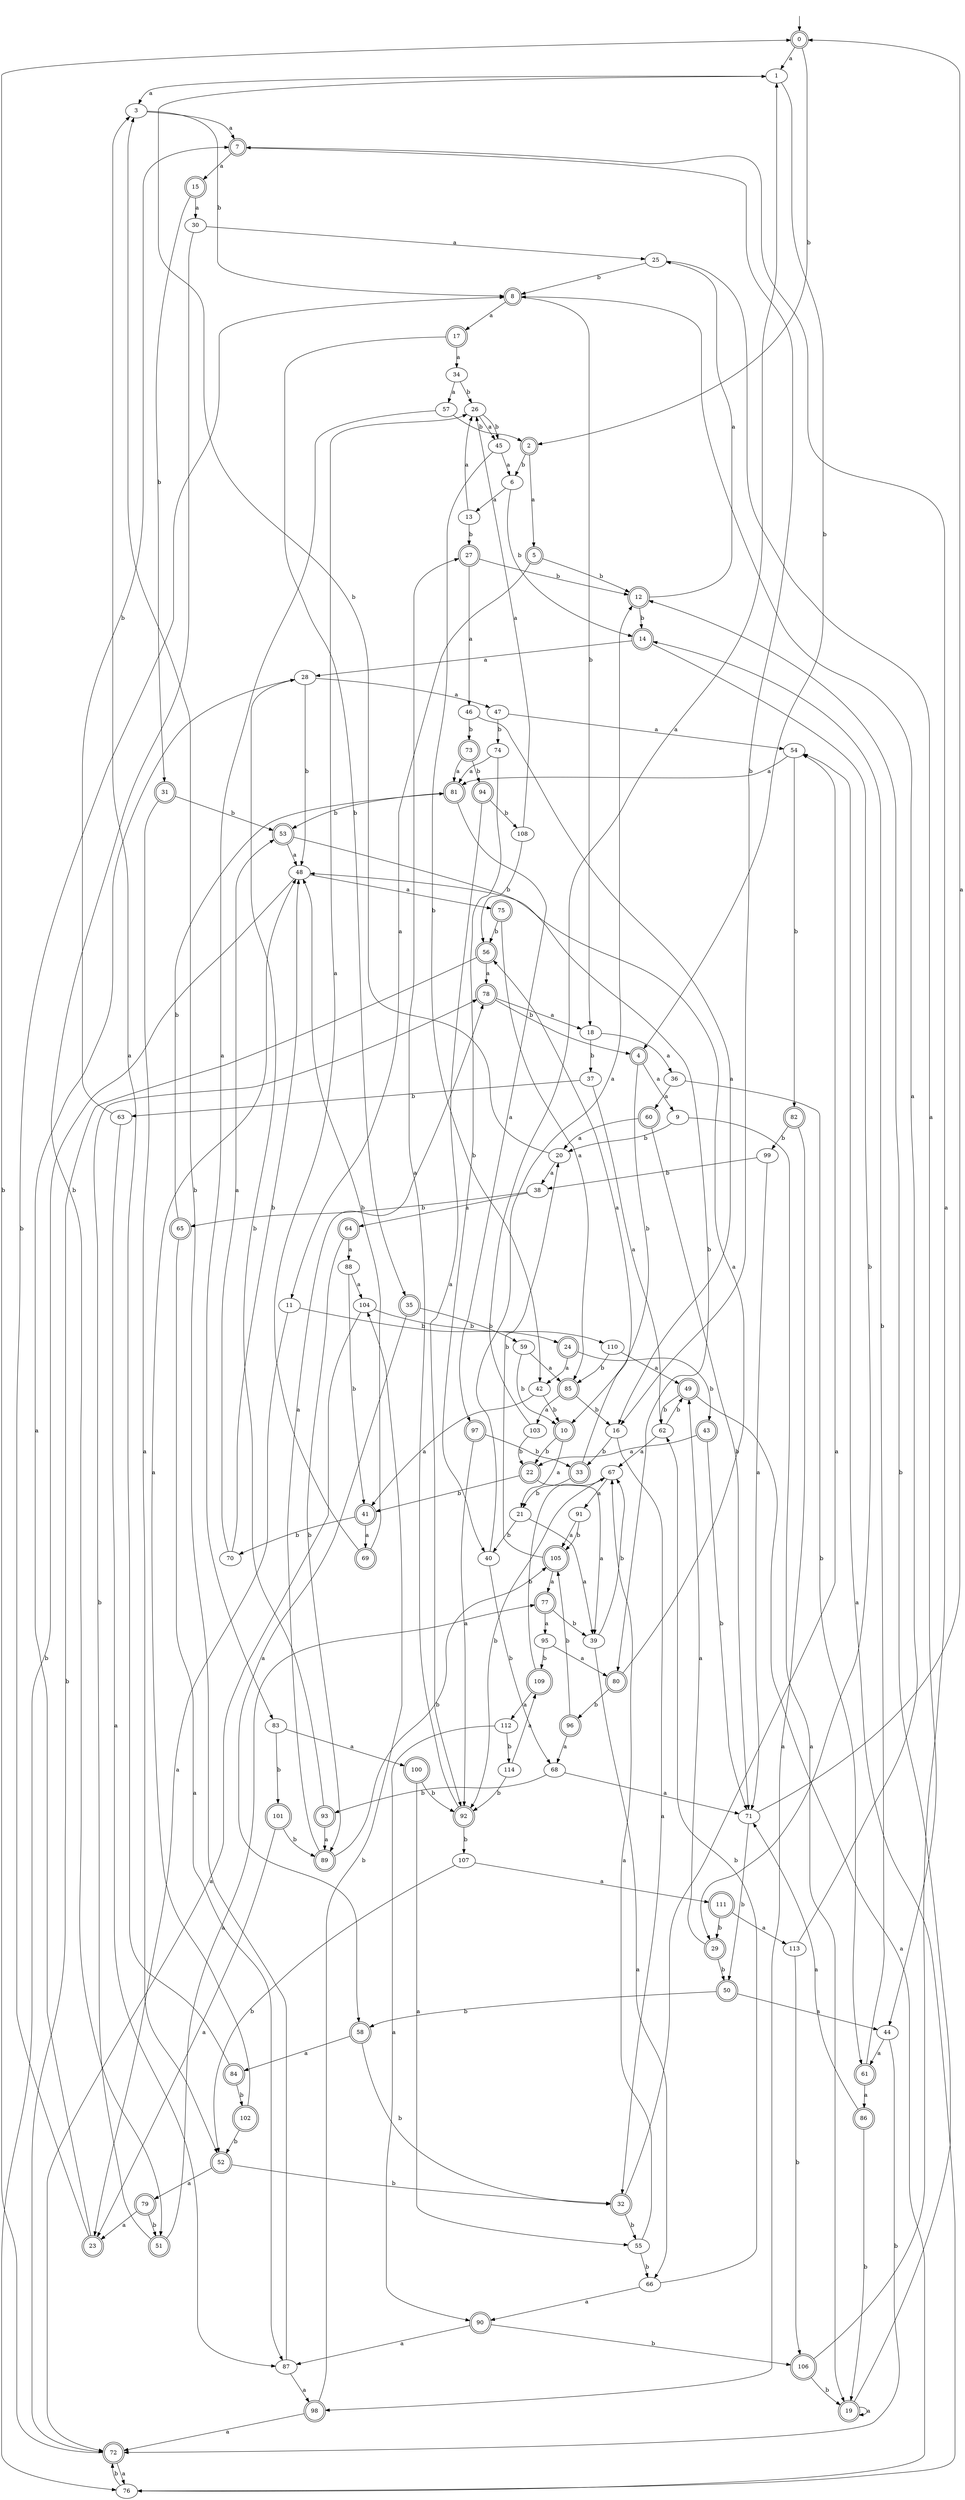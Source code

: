 digraph RandomDFA {
  __start0 [label="", shape=none];
  __start0 -> 0 [label=""];
  0 [shape=circle] [shape=doublecircle]
  0 -> 1 [label="a"]
  0 -> 2 [label="b"]
  1
  1 -> 3 [label="a"]
  1 -> 4 [label="b"]
  2 [shape=doublecircle]
  2 -> 5 [label="a"]
  2 -> 6 [label="b"]
  3
  3 -> 7 [label="a"]
  3 -> 8 [label="b"]
  4 [shape=doublecircle]
  4 -> 9 [label="a"]
  4 -> 10 [label="b"]
  5 [shape=doublecircle]
  5 -> 11 [label="a"]
  5 -> 12 [label="b"]
  6
  6 -> 13 [label="a"]
  6 -> 14 [label="b"]
  7 [shape=doublecircle]
  7 -> 15 [label="a"]
  7 -> 16 [label="b"]
  8 [shape=doublecircle]
  8 -> 17 [label="a"]
  8 -> 18 [label="b"]
  9
  9 -> 19 [label="a"]
  9 -> 20 [label="b"]
  10 [shape=doublecircle]
  10 -> 21 [label="a"]
  10 -> 22 [label="b"]
  11
  11 -> 23 [label="a"]
  11 -> 24 [label="b"]
  12 [shape=doublecircle]
  12 -> 25 [label="a"]
  12 -> 14 [label="b"]
  13
  13 -> 26 [label="a"]
  13 -> 27 [label="b"]
  14 [shape=doublecircle]
  14 -> 28 [label="a"]
  14 -> 29 [label="b"]
  15 [shape=doublecircle]
  15 -> 30 [label="a"]
  15 -> 31 [label="b"]
  16
  16 -> 32 [label="a"]
  16 -> 33 [label="b"]
  17 [shape=doublecircle]
  17 -> 34 [label="a"]
  17 -> 35 [label="b"]
  18
  18 -> 36 [label="a"]
  18 -> 37 [label="b"]
  19 [shape=doublecircle]
  19 -> 19 [label="a"]
  19 -> 12 [label="b"]
  20
  20 -> 38 [label="a"]
  20 -> 1 [label="b"]
  21
  21 -> 39 [label="a"]
  21 -> 40 [label="b"]
  22 [shape=doublecircle]
  22 -> 39 [label="a"]
  22 -> 41 [label="b"]
  23 [shape=doublecircle]
  23 -> 28 [label="a"]
  23 -> 8 [label="b"]
  24 [shape=doublecircle]
  24 -> 42 [label="a"]
  24 -> 43 [label="b"]
  25
  25 -> 44 [label="a"]
  25 -> 8 [label="b"]
  26
  26 -> 45 [label="a"]
  26 -> 45 [label="b"]
  27 [shape=doublecircle]
  27 -> 46 [label="a"]
  27 -> 12 [label="b"]
  28
  28 -> 47 [label="a"]
  28 -> 48 [label="b"]
  29 [shape=doublecircle]
  29 -> 49 [label="a"]
  29 -> 50 [label="b"]
  30
  30 -> 25 [label="a"]
  30 -> 51 [label="b"]
  31 [shape=doublecircle]
  31 -> 52 [label="a"]
  31 -> 53 [label="b"]
  32 [shape=doublecircle]
  32 -> 54 [label="a"]
  32 -> 55 [label="b"]
  33 [shape=doublecircle]
  33 -> 56 [label="a"]
  33 -> 21 [label="b"]
  34
  34 -> 57 [label="a"]
  34 -> 26 [label="b"]
  35 [shape=doublecircle]
  35 -> 58 [label="a"]
  35 -> 59 [label="b"]
  36
  36 -> 60 [label="a"]
  36 -> 61 [label="b"]
  37
  37 -> 62 [label="a"]
  37 -> 63 [label="b"]
  38
  38 -> 64 [label="a"]
  38 -> 65 [label="b"]
  39
  39 -> 66 [label="a"]
  39 -> 67 [label="b"]
  40
  40 -> 12 [label="a"]
  40 -> 68 [label="b"]
  41 [shape=doublecircle]
  41 -> 69 [label="a"]
  41 -> 70 [label="b"]
  42
  42 -> 41 [label="a"]
  42 -> 10 [label="b"]
  43 [shape=doublecircle]
  43 -> 22 [label="a"]
  43 -> 71 [label="b"]
  44
  44 -> 61 [label="a"]
  44 -> 72 [label="b"]
  45
  45 -> 6 [label="a"]
  45 -> 42 [label="b"]
  46
  46 -> 16 [label="a"]
  46 -> 73 [label="b"]
  47
  47 -> 54 [label="a"]
  47 -> 74 [label="b"]
  48
  48 -> 75 [label="a"]
  48 -> 76 [label="b"]
  49 [shape=doublecircle]
  49 -> 76 [label="a"]
  49 -> 62 [label="b"]
  50 [shape=doublecircle]
  50 -> 44 [label="a"]
  50 -> 58 [label="b"]
  51 [shape=doublecircle]
  51 -> 77 [label="a"]
  51 -> 78 [label="b"]
  52 [shape=doublecircle]
  52 -> 79 [label="a"]
  52 -> 32 [label="b"]
  53 [shape=doublecircle]
  53 -> 48 [label="a"]
  53 -> 80 [label="b"]
  54
  54 -> 81 [label="a"]
  54 -> 82 [label="b"]
  55
  55 -> 67 [label="a"]
  55 -> 66 [label="b"]
  56 [shape=doublecircle]
  56 -> 78 [label="a"]
  56 -> 72 [label="b"]
  57
  57 -> 83 [label="a"]
  57 -> 2 [label="b"]
  58 [shape=doublecircle]
  58 -> 84 [label="a"]
  58 -> 32 [label="b"]
  59
  59 -> 85 [label="a"]
  59 -> 10 [label="b"]
  60 [shape=doublecircle]
  60 -> 20 [label="a"]
  60 -> 71 [label="b"]
  61 [shape=doublecircle]
  61 -> 86 [label="a"]
  61 -> 14 [label="b"]
  62
  62 -> 67 [label="a"]
  62 -> 49 [label="b"]
  63
  63 -> 87 [label="a"]
  63 -> 7 [label="b"]
  64 [shape=doublecircle]
  64 -> 88 [label="a"]
  64 -> 89 [label="b"]
  65 [shape=doublecircle]
  65 -> 87 [label="a"]
  65 -> 81 [label="b"]
  66
  66 -> 90 [label="a"]
  66 -> 62 [label="b"]
  67
  67 -> 91 [label="a"]
  67 -> 92 [label="b"]
  68
  68 -> 71 [label="a"]
  68 -> 93 [label="b"]
  69 [shape=doublecircle]
  69 -> 26 [label="a"]
  69 -> 48 [label="b"]
  70
  70 -> 53 [label="a"]
  70 -> 48 [label="b"]
  71
  71 -> 0 [label="a"]
  71 -> 50 [label="b"]
  72 [shape=doublecircle]
  72 -> 76 [label="a"]
  72 -> 0 [label="b"]
  73 [shape=doublecircle]
  73 -> 81 [label="a"]
  73 -> 94 [label="b"]
  74
  74 -> 81 [label="a"]
  74 -> 40 [label="b"]
  75 [shape=doublecircle]
  75 -> 85 [label="a"]
  75 -> 56 [label="b"]
  76
  76 -> 54 [label="a"]
  76 -> 72 [label="b"]
  77 [shape=doublecircle]
  77 -> 95 [label="a"]
  77 -> 39 [label="b"]
  78 [shape=doublecircle]
  78 -> 18 [label="a"]
  78 -> 4 [label="b"]
  79 [shape=doublecircle]
  79 -> 23 [label="a"]
  79 -> 51 [label="b"]
  80 [shape=doublecircle]
  80 -> 48 [label="a"]
  80 -> 96 [label="b"]
  81 [shape=doublecircle]
  81 -> 97 [label="a"]
  81 -> 53 [label="b"]
  82 [shape=doublecircle]
  82 -> 98 [label="a"]
  82 -> 99 [label="b"]
  83
  83 -> 100 [label="a"]
  83 -> 101 [label="b"]
  84 [shape=doublecircle]
  84 -> 3 [label="a"]
  84 -> 102 [label="b"]
  85 [shape=doublecircle]
  85 -> 103 [label="a"]
  85 -> 16 [label="b"]
  86 [shape=doublecircle]
  86 -> 71 [label="a"]
  86 -> 19 [label="b"]
  87
  87 -> 98 [label="a"]
  87 -> 3 [label="b"]
  88
  88 -> 104 [label="a"]
  88 -> 41 [label="b"]
  89 [shape=doublecircle]
  89 -> 78 [label="a"]
  89 -> 105 [label="b"]
  90 [shape=doublecircle]
  90 -> 87 [label="a"]
  90 -> 106 [label="b"]
  91
  91 -> 105 [label="a"]
  91 -> 105 [label="b"]
  92 [shape=doublecircle]
  92 -> 27 [label="a"]
  92 -> 107 [label="b"]
  93 [shape=doublecircle]
  93 -> 89 [label="a"]
  93 -> 28 [label="b"]
  94 [shape=doublecircle]
  94 -> 92 [label="a"]
  94 -> 108 [label="b"]
  95
  95 -> 80 [label="a"]
  95 -> 109 [label="b"]
  96 [shape=doublecircle]
  96 -> 68 [label="a"]
  96 -> 105 [label="b"]
  97 [shape=doublecircle]
  97 -> 92 [label="a"]
  97 -> 33 [label="b"]
  98 [shape=doublecircle]
  98 -> 72 [label="a"]
  98 -> 104 [label="b"]
  99
  99 -> 71 [label="a"]
  99 -> 38 [label="b"]
  100 [shape=doublecircle]
  100 -> 55 [label="a"]
  100 -> 92 [label="b"]
  101 [shape=doublecircle]
  101 -> 23 [label="a"]
  101 -> 89 [label="b"]
  102 [shape=doublecircle]
  102 -> 48 [label="a"]
  102 -> 52 [label="b"]
  103
  103 -> 1 [label="a"]
  103 -> 22 [label="b"]
  104
  104 -> 72 [label="a"]
  104 -> 110 [label="b"]
  105 [shape=doublecircle]
  105 -> 77 [label="a"]
  105 -> 20 [label="b"]
  106 [shape=doublecircle]
  106 -> 7 [label="a"]
  106 -> 19 [label="b"]
  107
  107 -> 111 [label="a"]
  107 -> 52 [label="b"]
  108
  108 -> 26 [label="a"]
  108 -> 56 [label="b"]
  109 [shape=doublecircle]
  109 -> 112 [label="a"]
  109 -> 67 [label="b"]
  110
  110 -> 49 [label="a"]
  110 -> 85 [label="b"]
  111 [shape=doublecircle]
  111 -> 113 [label="a"]
  111 -> 29 [label="b"]
  112
  112 -> 90 [label="a"]
  112 -> 114 [label="b"]
  113
  113 -> 8 [label="a"]
  113 -> 106 [label="b"]
  114
  114 -> 109 [label="a"]
  114 -> 92 [label="b"]
}
